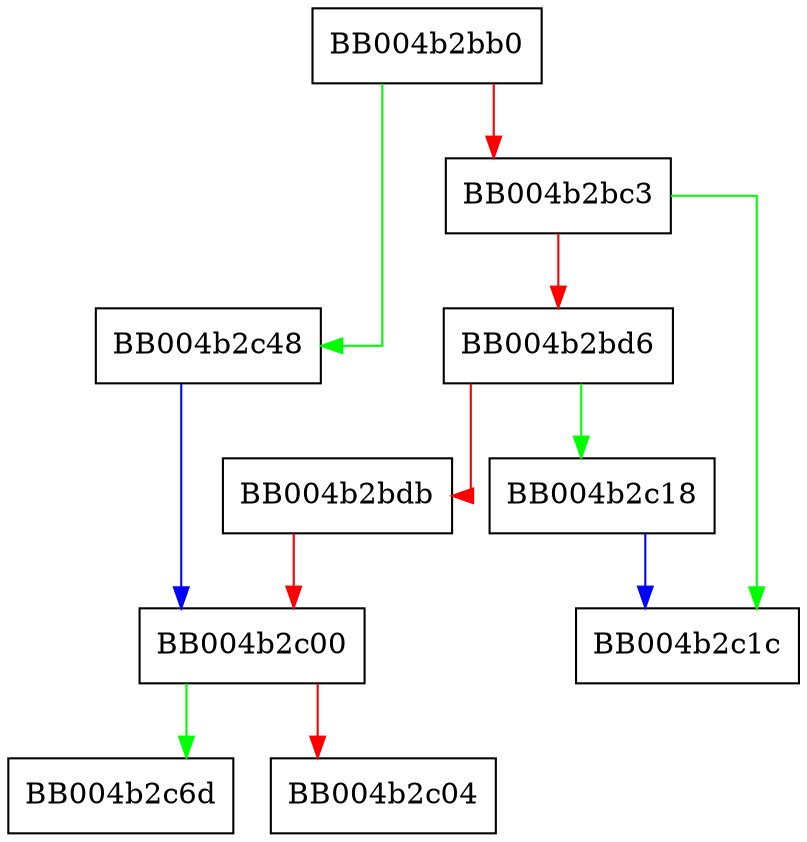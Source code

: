 digraph SSL_inject_net_dgram {
  node [shape="box"];
  graph [splines=ortho];
  BB004b2bb0 -> BB004b2c48 [color="green"];
  BB004b2bb0 -> BB004b2bc3 [color="red"];
  BB004b2bc3 -> BB004b2c1c [color="green"];
  BB004b2bc3 -> BB004b2bd6 [color="red"];
  BB004b2bd6 -> BB004b2c18 [color="green"];
  BB004b2bd6 -> BB004b2bdb [color="red"];
  BB004b2bdb -> BB004b2c00 [color="red"];
  BB004b2c00 -> BB004b2c6d [color="green"];
  BB004b2c00 -> BB004b2c04 [color="red"];
  BB004b2c18 -> BB004b2c1c [color="blue"];
  BB004b2c48 -> BB004b2c00 [color="blue"];
}